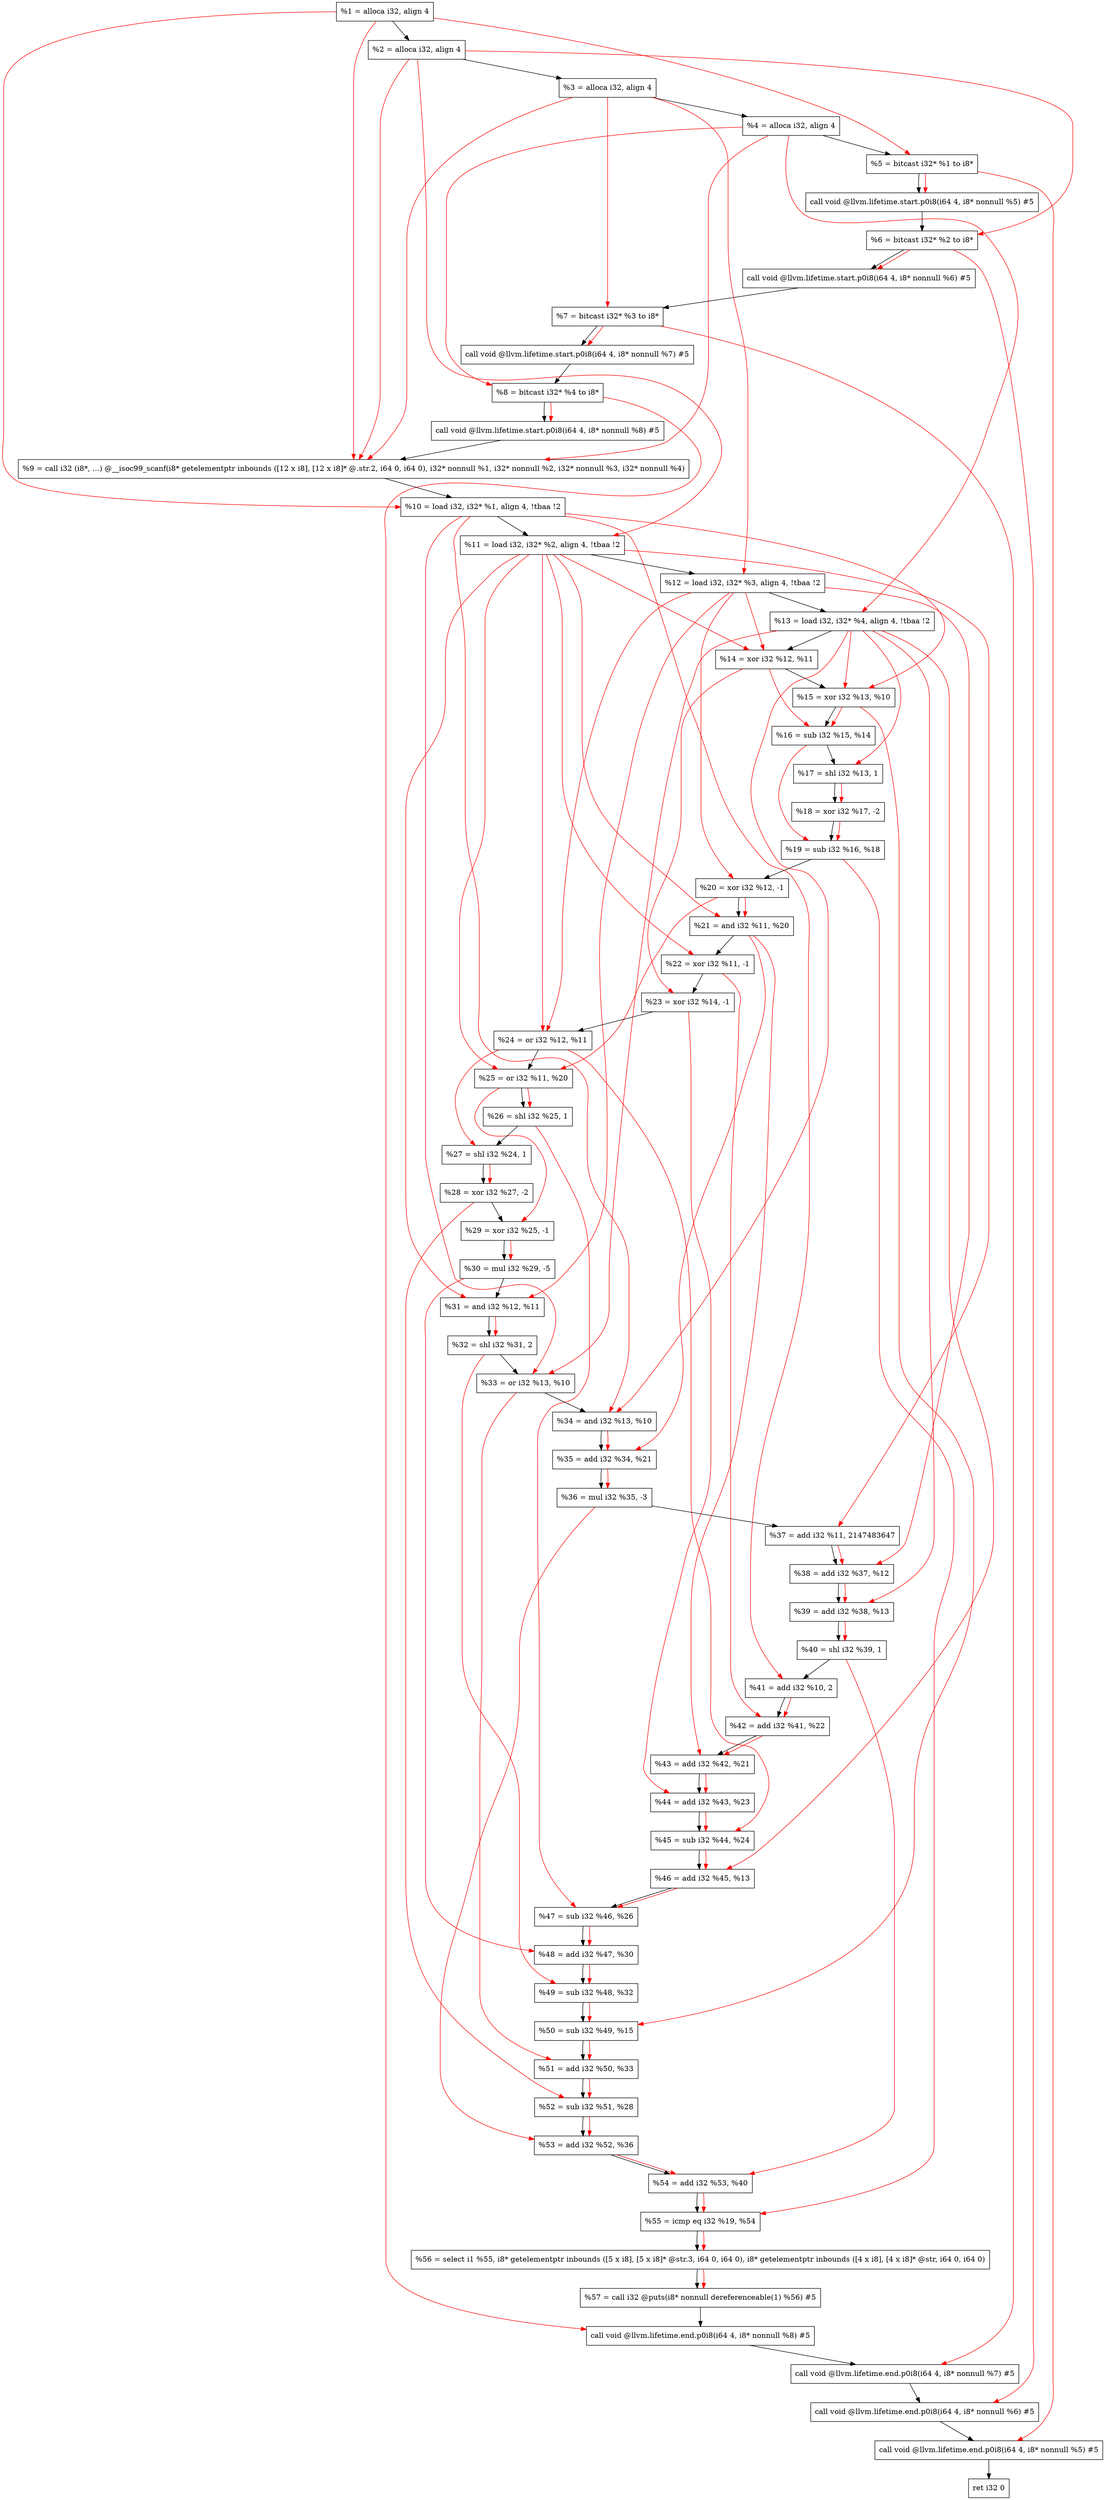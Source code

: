 digraph "DFG for'main' function" {
	Node0x20bcd68[shape=record, label="  %1 = alloca i32, align 4"];
	Node0x20bcde8[shape=record, label="  %2 = alloca i32, align 4"];
	Node0x20bce78[shape=record, label="  %3 = alloca i32, align 4"];
	Node0x20bced8[shape=record, label="  %4 = alloca i32, align 4"];
	Node0x20bcf88[shape=record, label="  %5 = bitcast i32* %1 to i8*"];
	Node0x20bd3b8[shape=record, label="  call void @llvm.lifetime.start.p0i8(i64 4, i8* nonnull %5) #5"];
	Node0x20bd498[shape=record, label="  %6 = bitcast i32* %2 to i8*"];
	Node0x20bd598[shape=record, label="  call void @llvm.lifetime.start.p0i8(i64 4, i8* nonnull %6) #5"];
	Node0x20bd658[shape=record, label="  %7 = bitcast i32* %3 to i8*"];
	Node0x20bd708[shape=record, label="  call void @llvm.lifetime.start.p0i8(i64 4, i8* nonnull %7) #5"];
	Node0x20bd7c8[shape=record, label="  %8 = bitcast i32* %4 to i8*"];
	Node0x20bd878[shape=record, label="  call void @llvm.lifetime.start.p0i8(i64 4, i8* nonnull %8) #5"];
	Node0x20b7bb0[shape=record, label="  %9 = call i32 (i8*, ...) @__isoc99_scanf(i8* getelementptr inbounds ([12 x i8], [12 x i8]* @.str.2, i64 0, i64 0), i32* nonnull %1, i32* nonnull %2, i32* nonnull %3, i32* nonnull %4)"];
	Node0x20bda78[shape=record, label="  %10 = load i32, i32* %1, align 4, !tbaa !2"];
	Node0x20be9e8[shape=record, label="  %11 = load i32, i32* %2, align 4, !tbaa !2"];
	Node0x20bf058[shape=record, label="  %12 = load i32, i32* %3, align 4, !tbaa !2"];
	Node0x20bf0b8[shape=record, label="  %13 = load i32, i32* %4, align 4, !tbaa !2"];
	Node0x20bf130[shape=record, label="  %14 = xor i32 %12, %11"];
	Node0x20bf1a0[shape=record, label="  %15 = xor i32 %13, %10"];
	Node0x20bf210[shape=record, label="  %16 = sub i32 %15, %14"];
	Node0x20bf280[shape=record, label="  %17 = shl i32 %13, 1"];
	Node0x20bf2f0[shape=record, label="  %18 = xor i32 %17, -2"];
	Node0x20bf360[shape=record, label="  %19 = sub i32 %16, %18"];
	Node0x20bf3d0[shape=record, label="  %20 = xor i32 %12, -1"];
	Node0x20bf440[shape=record, label="  %21 = and i32 %11, %20"];
	Node0x20bf4b0[shape=record, label="  %22 = xor i32 %11, -1"];
	Node0x20bf520[shape=record, label="  %23 = xor i32 %14, -1"];
	Node0x20bf590[shape=record, label="  %24 = or i32 %12, %11"];
	Node0x20bf600[shape=record, label="  %25 = or i32 %11, %20"];
	Node0x20bf670[shape=record, label="  %26 = shl i32 %25, 1"];
	Node0x20bf6e0[shape=record, label="  %27 = shl i32 %24, 1"];
	Node0x20bf750[shape=record, label="  %28 = xor i32 %27, -2"];
	Node0x20bf7c0[shape=record, label="  %29 = xor i32 %25, -1"];
	Node0x20bf830[shape=record, label="  %30 = mul i32 %29, -5"];
	Node0x20bf8a0[shape=record, label="  %31 = and i32 %12, %11"];
	Node0x20bf910[shape=record, label="  %32 = shl i32 %31, 2"];
	Node0x20bf980[shape=record, label="  %33 = or i32 %13, %10"];
	Node0x20bf9f0[shape=record, label="  %34 = and i32 %13, %10"];
	Node0x20bfa60[shape=record, label="  %35 = add i32 %34, %21"];
	Node0x20bfad0[shape=record, label="  %36 = mul i32 %35, -3"];
	Node0x20bfb40[shape=record, label="  %37 = add i32 %11, 2147483647"];
	Node0x20bfbb0[shape=record, label="  %38 = add i32 %37, %12"];
	Node0x20bfc20[shape=record, label="  %39 = add i32 %38, %13"];
	Node0x20bfc90[shape=record, label="  %40 = shl i32 %39, 1"];
	Node0x20bfd00[shape=record, label="  %41 = add i32 %10, 2"];
	Node0x20bfd70[shape=record, label="  %42 = add i32 %41, %22"];
	Node0x20bfde0[shape=record, label="  %43 = add i32 %42, %21"];
	Node0x20bfe50[shape=record, label="  %44 = add i32 %43, %23"];
	Node0x20bfec0[shape=record, label="  %45 = sub i32 %44, %24"];
	Node0x20bff30[shape=record, label="  %46 = add i32 %45, %13"];
	Node0x20bffa0[shape=record, label="  %47 = sub i32 %46, %26"];
	Node0x20c0010[shape=record, label="  %48 = add i32 %47, %30"];
	Node0x20c0080[shape=record, label="  %49 = sub i32 %48, %32"];
	Node0x20c00f0[shape=record, label="  %50 = sub i32 %49, %15"];
	Node0x20c0160[shape=record, label="  %51 = add i32 %50, %33"];
	Node0x20c01d0[shape=record, label="  %52 = sub i32 %51, %28"];
	Node0x20c0240[shape=record, label="  %53 = add i32 %52, %36"];
	Node0x20c02b0[shape=record, label="  %54 = add i32 %53, %40"];
	Node0x20c0320[shape=record, label="  %55 = icmp eq i32 %19, %54"];
	Node0x205c8b8[shape=record, label="  %56 = select i1 %55, i8* getelementptr inbounds ([5 x i8], [5 x i8]* @str.3, i64 0, i64 0), i8* getelementptr inbounds ([4 x i8], [4 x i8]* @str, i64 0, i64 0)"];
	Node0x20c03b0[shape=record, label="  %57 = call i32 @puts(i8* nonnull dereferenceable(1) %56) #5"];
	Node0x20c0658[shape=record, label="  call void @llvm.lifetime.end.p0i8(i64 4, i8* nonnull %8) #5"];
	Node0x20c07b8[shape=record, label="  call void @llvm.lifetime.end.p0i8(i64 4, i8* nonnull %7) #5"];
	Node0x20c08c8[shape=record, label="  call void @llvm.lifetime.end.p0i8(i64 4, i8* nonnull %6) #5"];
	Node0x20c09d8[shape=record, label="  call void @llvm.lifetime.end.p0i8(i64 4, i8* nonnull %5) #5"];
	Node0x20c0a98[shape=record, label="  ret i32 0"];
	Node0x20bcd68 -> Node0x20bcde8;
	Node0x20bcde8 -> Node0x20bce78;
	Node0x20bce78 -> Node0x20bced8;
	Node0x20bced8 -> Node0x20bcf88;
	Node0x20bcf88 -> Node0x20bd3b8;
	Node0x20bd3b8 -> Node0x20bd498;
	Node0x20bd498 -> Node0x20bd598;
	Node0x20bd598 -> Node0x20bd658;
	Node0x20bd658 -> Node0x20bd708;
	Node0x20bd708 -> Node0x20bd7c8;
	Node0x20bd7c8 -> Node0x20bd878;
	Node0x20bd878 -> Node0x20b7bb0;
	Node0x20b7bb0 -> Node0x20bda78;
	Node0x20bda78 -> Node0x20be9e8;
	Node0x20be9e8 -> Node0x20bf058;
	Node0x20bf058 -> Node0x20bf0b8;
	Node0x20bf0b8 -> Node0x20bf130;
	Node0x20bf130 -> Node0x20bf1a0;
	Node0x20bf1a0 -> Node0x20bf210;
	Node0x20bf210 -> Node0x20bf280;
	Node0x20bf280 -> Node0x20bf2f0;
	Node0x20bf2f0 -> Node0x20bf360;
	Node0x20bf360 -> Node0x20bf3d0;
	Node0x20bf3d0 -> Node0x20bf440;
	Node0x20bf440 -> Node0x20bf4b0;
	Node0x20bf4b0 -> Node0x20bf520;
	Node0x20bf520 -> Node0x20bf590;
	Node0x20bf590 -> Node0x20bf600;
	Node0x20bf600 -> Node0x20bf670;
	Node0x20bf670 -> Node0x20bf6e0;
	Node0x20bf6e0 -> Node0x20bf750;
	Node0x20bf750 -> Node0x20bf7c0;
	Node0x20bf7c0 -> Node0x20bf830;
	Node0x20bf830 -> Node0x20bf8a0;
	Node0x20bf8a0 -> Node0x20bf910;
	Node0x20bf910 -> Node0x20bf980;
	Node0x20bf980 -> Node0x20bf9f0;
	Node0x20bf9f0 -> Node0x20bfa60;
	Node0x20bfa60 -> Node0x20bfad0;
	Node0x20bfad0 -> Node0x20bfb40;
	Node0x20bfb40 -> Node0x20bfbb0;
	Node0x20bfbb0 -> Node0x20bfc20;
	Node0x20bfc20 -> Node0x20bfc90;
	Node0x20bfc90 -> Node0x20bfd00;
	Node0x20bfd00 -> Node0x20bfd70;
	Node0x20bfd70 -> Node0x20bfde0;
	Node0x20bfde0 -> Node0x20bfe50;
	Node0x20bfe50 -> Node0x20bfec0;
	Node0x20bfec0 -> Node0x20bff30;
	Node0x20bff30 -> Node0x20bffa0;
	Node0x20bffa0 -> Node0x20c0010;
	Node0x20c0010 -> Node0x20c0080;
	Node0x20c0080 -> Node0x20c00f0;
	Node0x20c00f0 -> Node0x20c0160;
	Node0x20c0160 -> Node0x20c01d0;
	Node0x20c01d0 -> Node0x20c0240;
	Node0x20c0240 -> Node0x20c02b0;
	Node0x20c02b0 -> Node0x20c0320;
	Node0x20c0320 -> Node0x205c8b8;
	Node0x205c8b8 -> Node0x20c03b0;
	Node0x20c03b0 -> Node0x20c0658;
	Node0x20c0658 -> Node0x20c07b8;
	Node0x20c07b8 -> Node0x20c08c8;
	Node0x20c08c8 -> Node0x20c09d8;
	Node0x20c09d8 -> Node0x20c0a98;
edge [color=red]
	Node0x20bcd68 -> Node0x20bcf88;
	Node0x20bcf88 -> Node0x20bd3b8;
	Node0x20bcde8 -> Node0x20bd498;
	Node0x20bd498 -> Node0x20bd598;
	Node0x20bce78 -> Node0x20bd658;
	Node0x20bd658 -> Node0x20bd708;
	Node0x20bced8 -> Node0x20bd7c8;
	Node0x20bd7c8 -> Node0x20bd878;
	Node0x20bcd68 -> Node0x20b7bb0;
	Node0x20bcde8 -> Node0x20b7bb0;
	Node0x20bce78 -> Node0x20b7bb0;
	Node0x20bced8 -> Node0x20b7bb0;
	Node0x20bcd68 -> Node0x20bda78;
	Node0x20bcde8 -> Node0x20be9e8;
	Node0x20bce78 -> Node0x20bf058;
	Node0x20bced8 -> Node0x20bf0b8;
	Node0x20bf058 -> Node0x20bf130;
	Node0x20be9e8 -> Node0x20bf130;
	Node0x20bf0b8 -> Node0x20bf1a0;
	Node0x20bda78 -> Node0x20bf1a0;
	Node0x20bf1a0 -> Node0x20bf210;
	Node0x20bf130 -> Node0x20bf210;
	Node0x20bf0b8 -> Node0x20bf280;
	Node0x20bf280 -> Node0x20bf2f0;
	Node0x20bf210 -> Node0x20bf360;
	Node0x20bf2f0 -> Node0x20bf360;
	Node0x20bf058 -> Node0x20bf3d0;
	Node0x20be9e8 -> Node0x20bf440;
	Node0x20bf3d0 -> Node0x20bf440;
	Node0x20be9e8 -> Node0x20bf4b0;
	Node0x20bf130 -> Node0x20bf520;
	Node0x20bf058 -> Node0x20bf590;
	Node0x20be9e8 -> Node0x20bf590;
	Node0x20be9e8 -> Node0x20bf600;
	Node0x20bf3d0 -> Node0x20bf600;
	Node0x20bf600 -> Node0x20bf670;
	Node0x20bf590 -> Node0x20bf6e0;
	Node0x20bf6e0 -> Node0x20bf750;
	Node0x20bf600 -> Node0x20bf7c0;
	Node0x20bf7c0 -> Node0x20bf830;
	Node0x20bf058 -> Node0x20bf8a0;
	Node0x20be9e8 -> Node0x20bf8a0;
	Node0x20bf8a0 -> Node0x20bf910;
	Node0x20bf0b8 -> Node0x20bf980;
	Node0x20bda78 -> Node0x20bf980;
	Node0x20bf0b8 -> Node0x20bf9f0;
	Node0x20bda78 -> Node0x20bf9f0;
	Node0x20bf9f0 -> Node0x20bfa60;
	Node0x20bf440 -> Node0x20bfa60;
	Node0x20bfa60 -> Node0x20bfad0;
	Node0x20be9e8 -> Node0x20bfb40;
	Node0x20bfb40 -> Node0x20bfbb0;
	Node0x20bf058 -> Node0x20bfbb0;
	Node0x20bfbb0 -> Node0x20bfc20;
	Node0x20bf0b8 -> Node0x20bfc20;
	Node0x20bfc20 -> Node0x20bfc90;
	Node0x20bda78 -> Node0x20bfd00;
	Node0x20bfd00 -> Node0x20bfd70;
	Node0x20bf4b0 -> Node0x20bfd70;
	Node0x20bfd70 -> Node0x20bfde0;
	Node0x20bf440 -> Node0x20bfde0;
	Node0x20bfde0 -> Node0x20bfe50;
	Node0x20bf520 -> Node0x20bfe50;
	Node0x20bfe50 -> Node0x20bfec0;
	Node0x20bf590 -> Node0x20bfec0;
	Node0x20bfec0 -> Node0x20bff30;
	Node0x20bf0b8 -> Node0x20bff30;
	Node0x20bff30 -> Node0x20bffa0;
	Node0x20bf670 -> Node0x20bffa0;
	Node0x20bffa0 -> Node0x20c0010;
	Node0x20bf830 -> Node0x20c0010;
	Node0x20c0010 -> Node0x20c0080;
	Node0x20bf910 -> Node0x20c0080;
	Node0x20c0080 -> Node0x20c00f0;
	Node0x20bf1a0 -> Node0x20c00f0;
	Node0x20c00f0 -> Node0x20c0160;
	Node0x20bf980 -> Node0x20c0160;
	Node0x20c0160 -> Node0x20c01d0;
	Node0x20bf750 -> Node0x20c01d0;
	Node0x20c01d0 -> Node0x20c0240;
	Node0x20bfad0 -> Node0x20c0240;
	Node0x20c0240 -> Node0x20c02b0;
	Node0x20bfc90 -> Node0x20c02b0;
	Node0x20bf360 -> Node0x20c0320;
	Node0x20c02b0 -> Node0x20c0320;
	Node0x20c0320 -> Node0x205c8b8;
	Node0x205c8b8 -> Node0x20c03b0;
	Node0x20bd7c8 -> Node0x20c0658;
	Node0x20bd658 -> Node0x20c07b8;
	Node0x20bd498 -> Node0x20c08c8;
	Node0x20bcf88 -> Node0x20c09d8;
}
